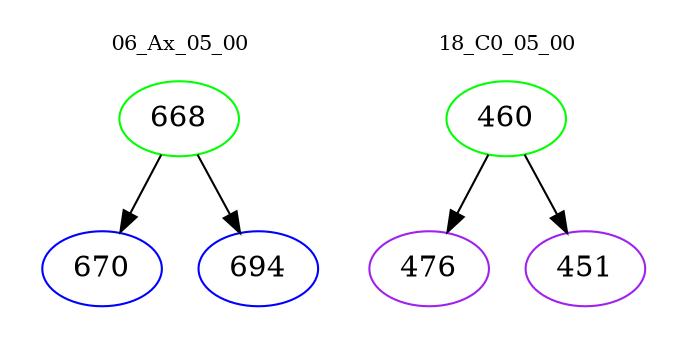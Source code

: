 digraph{
subgraph cluster_0 {
color = white
label = "06_Ax_05_00";
fontsize=10;
T0_668 [label="668", color="green"]
T0_668 -> T0_670 [color="black"]
T0_670 [label="670", color="blue"]
T0_668 -> T0_694 [color="black"]
T0_694 [label="694", color="blue"]
}
subgraph cluster_1 {
color = white
label = "18_C0_05_00";
fontsize=10;
T1_460 [label="460", color="green"]
T1_460 -> T1_476 [color="black"]
T1_476 [label="476", color="purple"]
T1_460 -> T1_451 [color="black"]
T1_451 [label="451", color="purple"]
}
}

